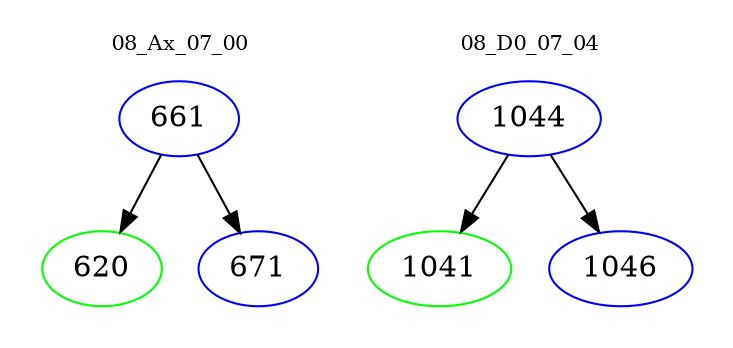 digraph{
subgraph cluster_0 {
color = white
label = "08_Ax_07_00";
fontsize=10;
T0_661 [label="661", color="blue"]
T0_661 -> T0_620 [color="black"]
T0_620 [label="620", color="green"]
T0_661 -> T0_671 [color="black"]
T0_671 [label="671", color="blue"]
}
subgraph cluster_1 {
color = white
label = "08_D0_07_04";
fontsize=10;
T1_1044 [label="1044", color="blue"]
T1_1044 -> T1_1041 [color="black"]
T1_1041 [label="1041", color="green"]
T1_1044 -> T1_1046 [color="black"]
T1_1046 [label="1046", color="blue"]
}
}
